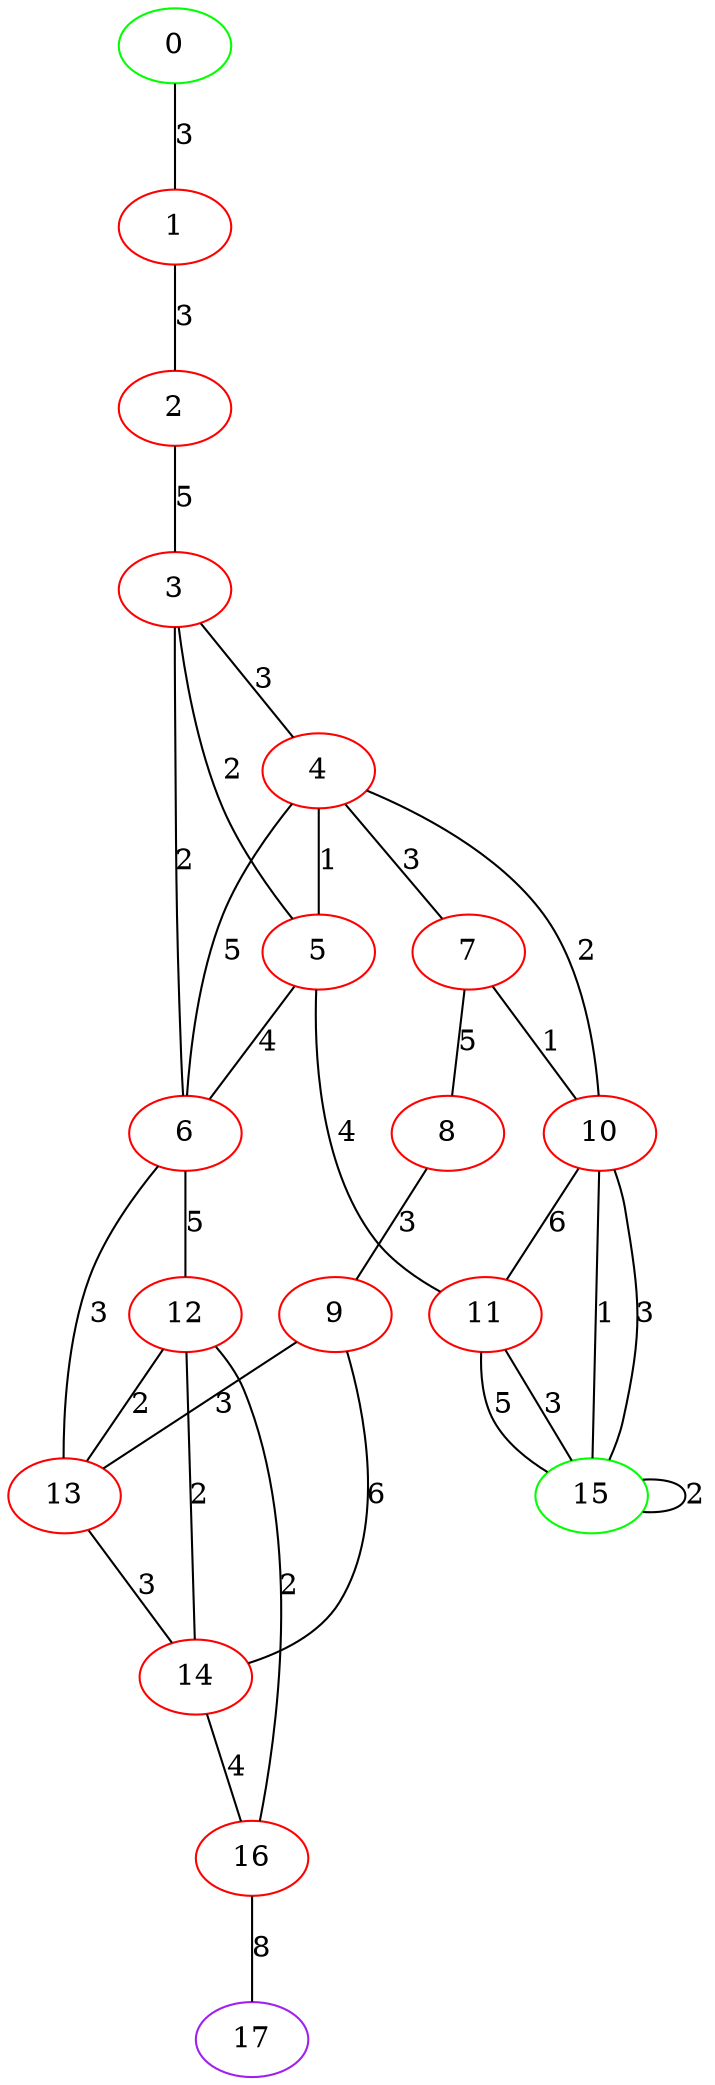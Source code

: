 graph "" {
0 [color=green, weight=2];
1 [color=red, weight=1];
2 [color=red, weight=1];
3 [color=red, weight=1];
4 [color=red, weight=1];
5 [color=red, weight=1];
6 [color=red, weight=1];
7 [color=red, weight=1];
8 [color=red, weight=1];
9 [color=red, weight=1];
10 [color=red, weight=1];
11 [color=red, weight=1];
12 [color=red, weight=1];
13 [color=red, weight=1];
14 [color=red, weight=1];
15 [color=green, weight=2];
16 [color=red, weight=1];
17 [color=purple, weight=4];
0 -- 1  [key=0, label=3];
1 -- 2  [key=0, label=3];
2 -- 3  [key=0, label=5];
3 -- 4  [key=0, label=3];
3 -- 5  [key=0, label=2];
3 -- 6  [key=0, label=2];
4 -- 10  [key=0, label=2];
4 -- 5  [key=0, label=1];
4 -- 6  [key=0, label=5];
4 -- 7  [key=0, label=3];
5 -- 11  [key=0, label=4];
5 -- 6  [key=0, label=4];
6 -- 12  [key=0, label=5];
6 -- 13  [key=0, label=3];
7 -- 8  [key=0, label=5];
7 -- 10  [key=0, label=1];
8 -- 9  [key=0, label=3];
9 -- 13  [key=0, label=3];
9 -- 14  [key=0, label=6];
10 -- 11  [key=0, label=6];
10 -- 15  [key=0, label=1];
10 -- 15  [key=1, label=3];
11 -- 15  [key=0, label=5];
11 -- 15  [key=1, label=3];
12 -- 16  [key=0, label=2];
12 -- 14  [key=0, label=2];
12 -- 13  [key=0, label=2];
13 -- 14  [key=0, label=3];
14 -- 16  [key=0, label=4];
15 -- 15  [key=0, label=2];
16 -- 17  [key=0, label=8];
}

